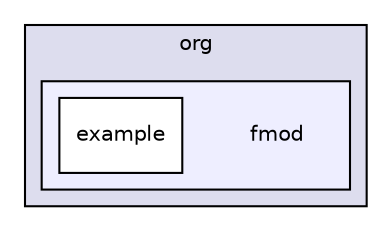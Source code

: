 digraph "fmod/android/fmodstudioapi10503android/api/lowlevel/examples/eclipse/play_sound/gen/org/fmod" {
  compound=true
  node [ fontsize="10", fontname="Helvetica"];
  edge [ labelfontsize="10", labelfontname="Helvetica"];
  subgraph clusterdir_08d90a97d6a6368e9e2ab309f6e6c3ea {
    graph [ bgcolor="#ddddee", pencolor="black", label="org" fontname="Helvetica", fontsize="10", URL="dir_08d90a97d6a6368e9e2ab309f6e6c3ea.html"]
  subgraph clusterdir_5be15d6838fc6f1ba16f41c839b35910 {
    graph [ bgcolor="#eeeeff", pencolor="black", label="" URL="dir_5be15d6838fc6f1ba16f41c839b35910.html"];
    dir_5be15d6838fc6f1ba16f41c839b35910 [shape=plaintext label="fmod"];
    dir_1860c5c04f4b4e12d9bf05d9a251fb2a [shape=box label="example" color="black" fillcolor="white" style="filled" URL="dir_1860c5c04f4b4e12d9bf05d9a251fb2a.html"];
  }
  }
}
